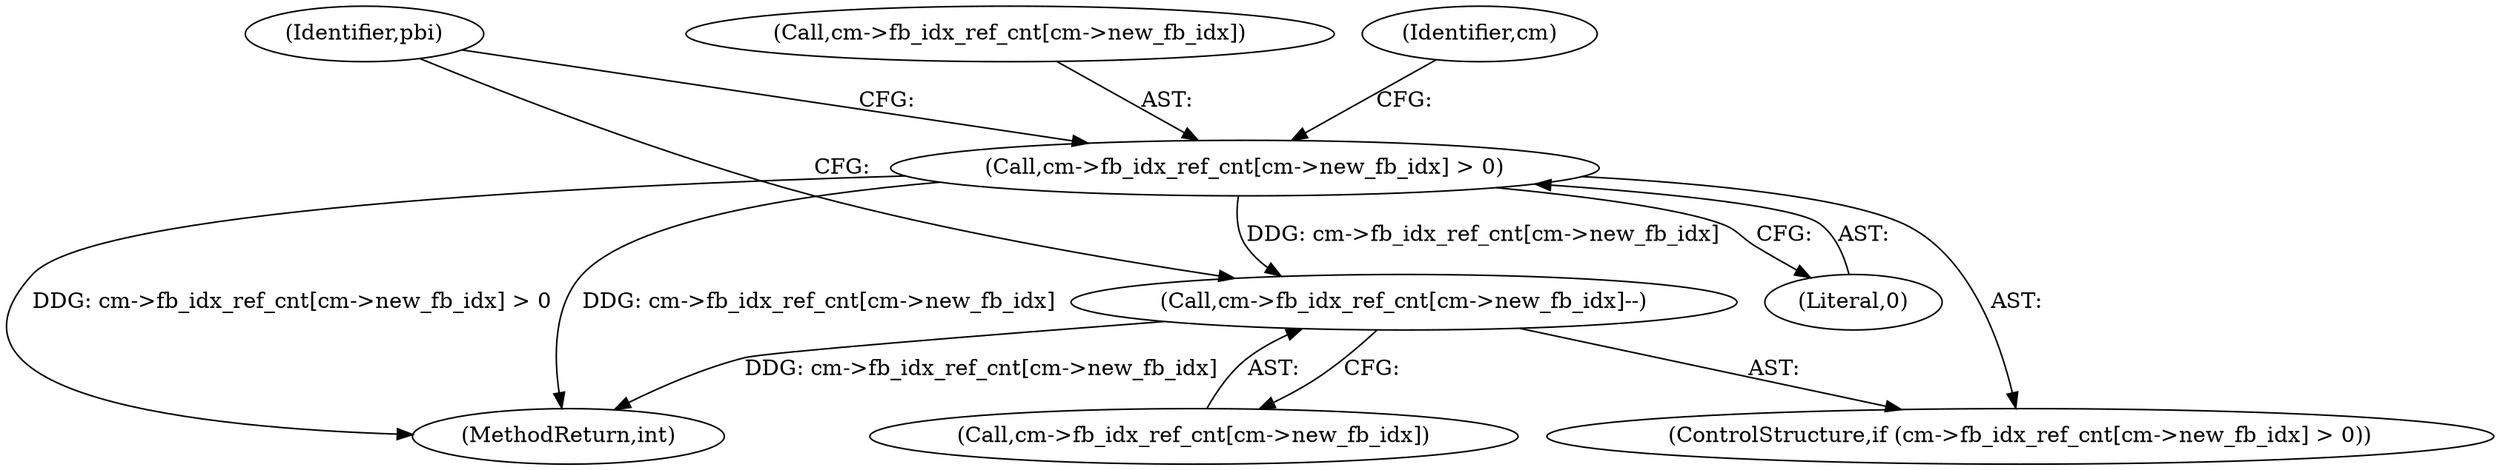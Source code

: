 digraph "0_Android_6886e8e0a9db2dbad723dc37a548233e004b33bc_1@pointer" {
"1000268" [label="(Call,cm->fb_idx_ref_cnt[cm->new_fb_idx] > 0)"];
"1000277" [label="(Call,cm->fb_idx_ref_cnt[cm->new_fb_idx]--)"];
"1000277" [label="(Call,cm->fb_idx_ref_cnt[cm->new_fb_idx]--)"];
"1000278" [label="(Call,cm->fb_idx_ref_cnt[cm->new_fb_idx])"];
"1000276" [label="(Literal,0)"];
"1000280" [label="(Identifier,cm)"];
"1000268" [label="(Call,cm->fb_idx_ref_cnt[cm->new_fb_idx] > 0)"];
"1000267" [label="(ControlStructure,if (cm->fb_idx_ref_cnt[cm->new_fb_idx] > 0))"];
"1000289" [label="(Identifier,pbi)"];
"1000451" [label="(MethodReturn,int)"];
"1000269" [label="(Call,cm->fb_idx_ref_cnt[cm->new_fb_idx])"];
"1000268" -> "1000267"  [label="AST: "];
"1000268" -> "1000276"  [label="CFG: "];
"1000269" -> "1000268"  [label="AST: "];
"1000276" -> "1000268"  [label="AST: "];
"1000280" -> "1000268"  [label="CFG: "];
"1000289" -> "1000268"  [label="CFG: "];
"1000268" -> "1000451"  [label="DDG: cm->fb_idx_ref_cnt[cm->new_fb_idx]"];
"1000268" -> "1000451"  [label="DDG: cm->fb_idx_ref_cnt[cm->new_fb_idx] > 0"];
"1000268" -> "1000277"  [label="DDG: cm->fb_idx_ref_cnt[cm->new_fb_idx]"];
"1000277" -> "1000267"  [label="AST: "];
"1000277" -> "1000278"  [label="CFG: "];
"1000278" -> "1000277"  [label="AST: "];
"1000289" -> "1000277"  [label="CFG: "];
"1000277" -> "1000451"  [label="DDG: cm->fb_idx_ref_cnt[cm->new_fb_idx]"];
}
